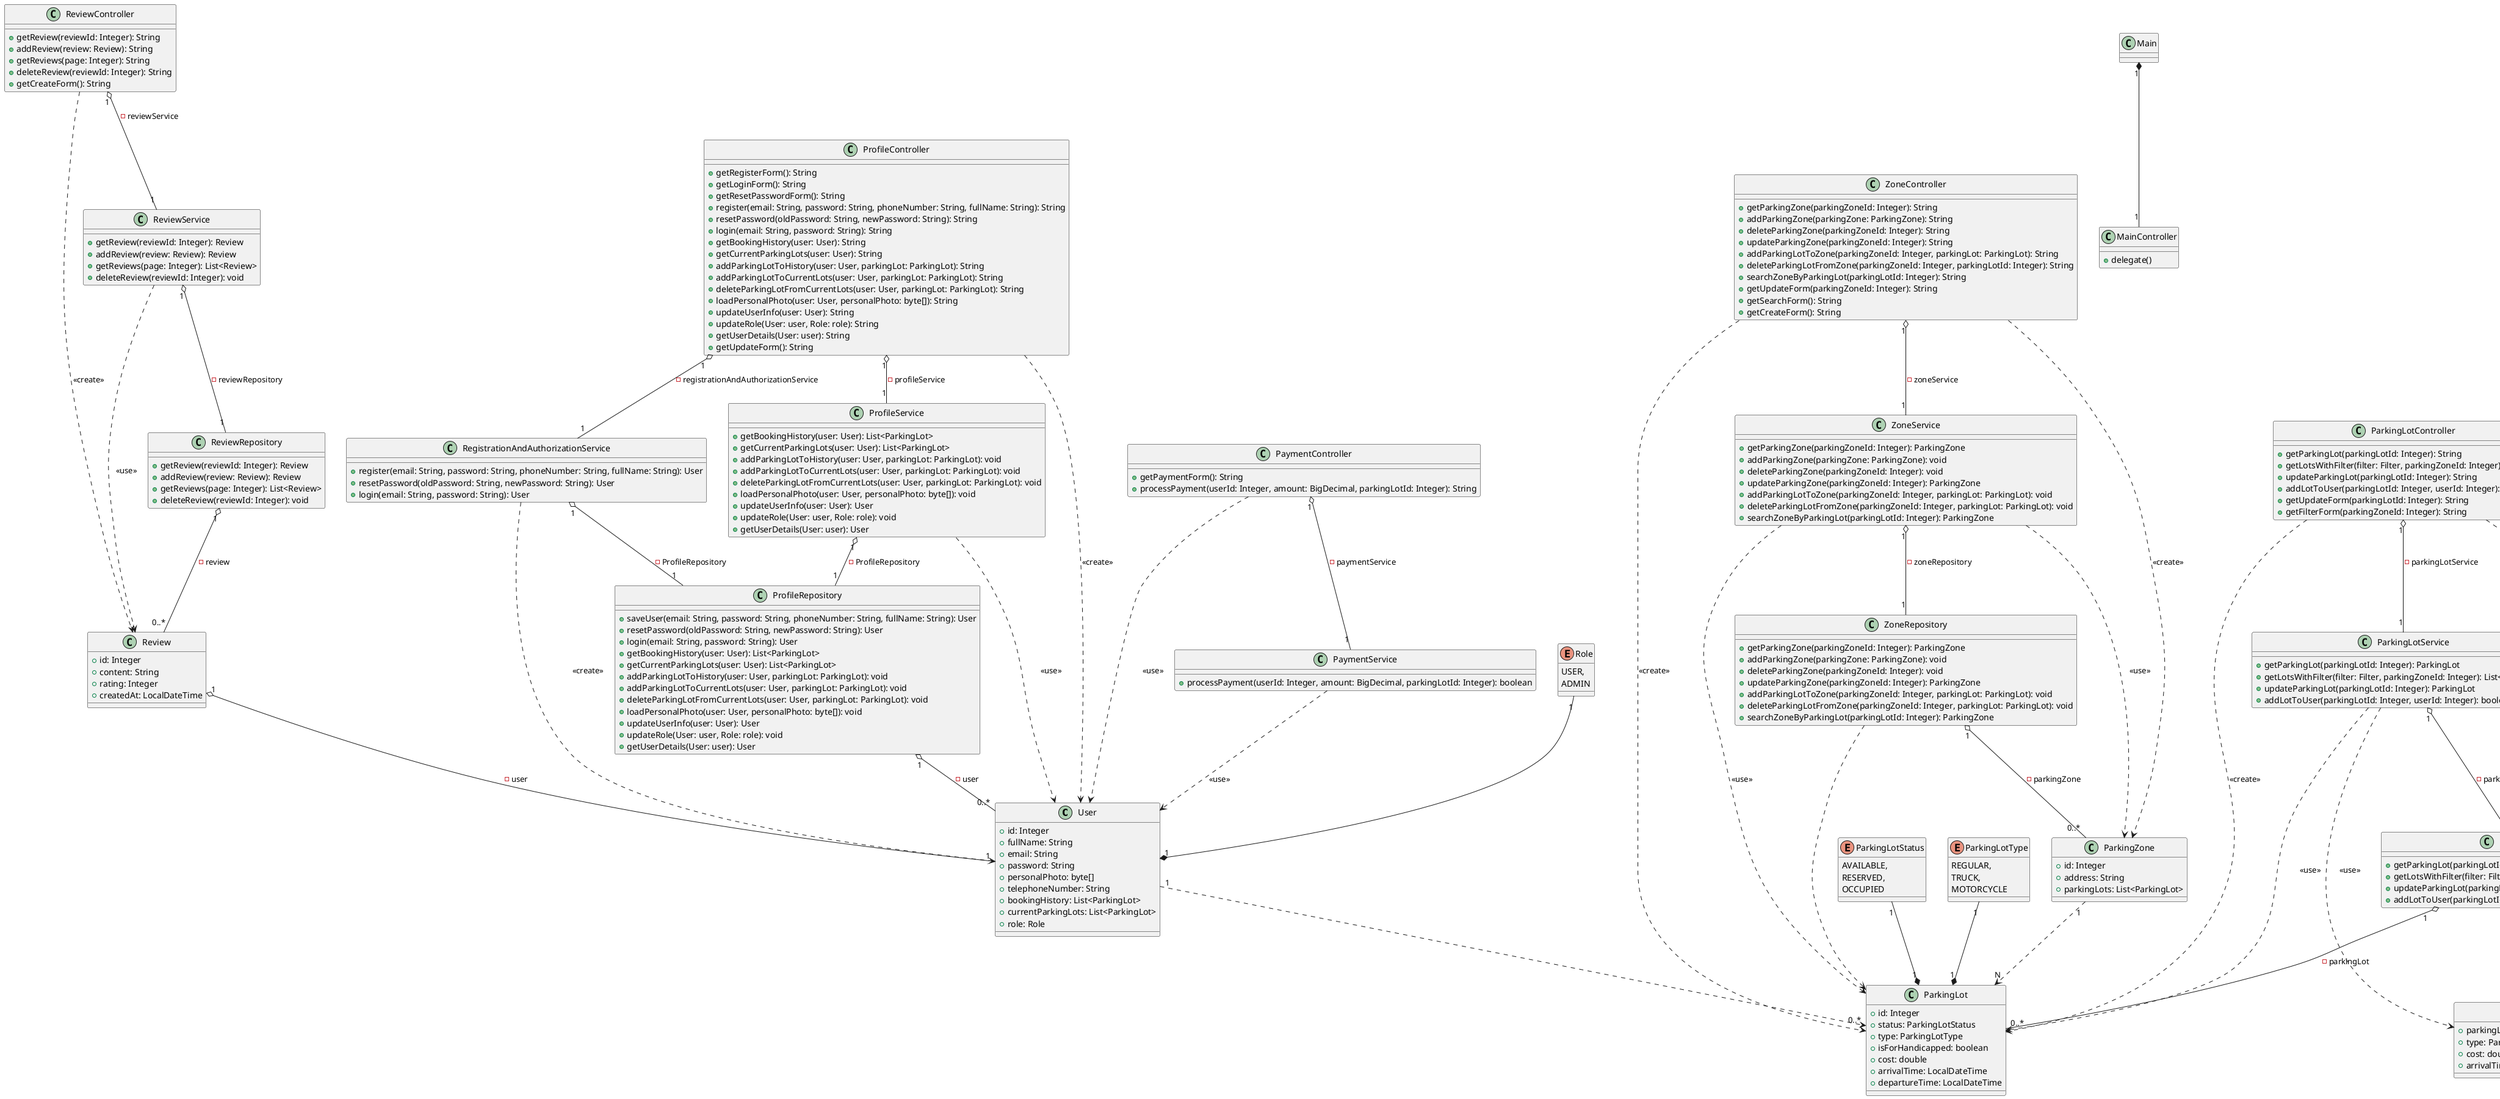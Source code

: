 @startuml

class User {
  + id: Integer
  + fullName: String
  + email: String
  + password: String
  + personalPhoto: byte[]
  + telephoneNumber: String
  + bookingHistory: List<ParkingLot>
  + currentParkingLots: List<ParkingLot>
  + role: Role
}

class ParkingZone {
  + id: Integer
  + address: String
  + parkingLots: List<ParkingLot>
}

class ParkingLot {
  + id: Integer
  + status: ParkingLotStatus
  + type: ParkingLotType
  + isForHandicapped: boolean
  + cost: double
  + arrivalTime: LocalDateTime
  + departureTime: LocalDateTime
}

class Filter {
  + parkingLotStatus: ParkingLotStatus
  + type: ParkingLotType
  + cost: double
  + arrivalTime: LocalDateTime
}

class Review {
  + id: Integer
  + content: String
  + rating: Integer
  + createdAt: LocalDateTime
}

enum ParkingLotType {
  REGULAR,
  TRUCK,
  MOTORCYCLE
}

enum ParkingLotStatus {
  AVAILABLE,
  RESERVED,
  OCCUPIED
}

enum Role {
  USER,
  ADMIN
}

class ProfileController {
  + getRegisterForm(): String
  + getLoginForm(): String
  + getResetPasswordForm(): String
  + register(email: String, password: String, phoneNumber: String, fullName: String): String
  + resetPassword(oldPassword: String, newPassword: String): String
  + login(email: String, password: String): String
  + getBookingHistory(user: User): String
  + getCurrentParkingLots(user: User): String
  + addParkingLotToHistory(user: User, parkingLot: ParkingLot): String
  + addParkingLotToCurrentLots(user: User, parkingLot: ParkingLot): String
  + deleteParkingLotFromCurrentLots(user: User, parkingLot: ParkingLot): String
  + loadPersonalPhoto(user: User, personalPhoto: byte[]): String
  + updateUserInfo(user: User): String
  + updateRole(User: user, Role: role): String
  + getUserDetails(User: user): String
  + getUpdateForm(): String
}

class RegistrationAndAuthorizationService {
  + register(email: String, password: String, phoneNumber: String, fullName: String): User
  + resetPassword(oldPassword: String, newPassword: String): User
  + login(email: String, password: String): User
}

class ProfileService {
  + getBookingHistory(user: User): List<ParkingLot>
  + getCurrentParkingLots(user: User): List<ParkingLot>
  + addParkingLotToHistory(user: User, parkingLot: ParkingLot): void
  + addParkingLotToCurrentLots(user: User, parkingLot: ParkingLot): void
  + deleteParkingLotFromCurrentLots(user: User, parkingLot: ParkingLot): void
  + loadPersonalPhoto(user: User, personalPhoto: byte[]): void
  + updateUserInfo(user: User): User
  + updateRole(User: user, Role: role): void
  + getUserDetails(User: user): User
}

class ProfileRepository{
  + saveUser(email: String, password: String, phoneNumber: String, fullName: String): User
  + resetPassword(oldPassword: String, newPassword: String): User
  + login(email: String, password: String): User
  + getBookingHistory(user: User): List<ParkingLot>
  + getCurrentParkingLots(user: User): List<ParkingLot>
  + addParkingLotToHistory(user: User, parkingLot: ParkingLot): void
  + addParkingLotToCurrentLots(user: User, parkingLot: ParkingLot): void
  + deleteParkingLotFromCurrentLots(user: User, parkingLot: ParkingLot): void
  + loadPersonalPhoto(user: User, personalPhoto: byte[]): void
  + updateUserInfo(user: User): User
  + updateRole(User: user, Role: role): void
  + getUserDetails(User: user): User
}

class ZoneController {
  + getParkingZone(parkingZoneId: Integer): String
  + addParkingZone(parkingZone: ParkingZone): String
  + deleteParkingZone(parkingZoneId: Integer): String
  + updateParkingZone(parkingZoneId: Integer): String
  + addParkingLotToZone(parkingZoneId: Integer, parkingLot: ParkingLot): String
  + deleteParkingLotFromZone(parkingZoneId: Integer, parkingLotId: Integer): String
  + searchZoneByParkingLot(parkingLotId: Integer): String
  + getUpdateForm(parkingZoneId: Integer): String
  + getSearchForm(): String
  + getCreateForm(): String
}

class ZoneService {
  + getParkingZone(parkingZoneId: Integer): ParkingZone
  + addParkingZone(parkingZone: ParkingZone): void
  + deleteParkingZone(parkingZoneId: Integer): void
  + updateParkingZone(parkingZoneId: Integer): ParkingZone
  + addParkingLotToZone(parkingZoneId: Integer, parkingLot: ParkingLot): void
  + deleteParkingLotFromZone(parkingZoneId: Integer, parkingLot: ParkingLot): void
  + searchZoneByParkingLot(parkingLotId: Integer): ParkingZone
}

class ZoneRepository {
  + getParkingZone(parkingZoneId: Integer): ParkingZone
  + addParkingZone(parkingZone: ParkingZone): void
  + deleteParkingZone(parkingZoneId: Integer): void
  + updateParkingZone(parkingZoneId: Integer): ParkingZone
  + addParkingLotToZone(parkingZoneId: Integer, parkingLot: ParkingLot): void
  + deleteParkingLotFromZone(parkingZoneId: Integer, parkingLot: ParkingLot): void
  + searchZoneByParkingLot(parkingLotId: Integer): ParkingZone
}
class ParkingLotController {
  + getParkingLot(parkingLotId: Integer): String
  + getLotsWithFilter(filter: Filter, parkingZoneId: Integer): String
  + updateParkingLot(parkingLotId: Integer): String
  + addLotToUser(parkingLotId: Integer, userId: Integer): String
  + getUpdateForm(parkingLotId: Integer): String
  + getFilterForm(parkingZoneId: Integer): String
}

class ParkingLotService {
  + getParkingLot(parkingLotId: Integer): ParkingLot
  + getLotsWithFilter(filter: Filter, parkingZoneId: Integer): List<ParkingLot>
  + updateParkingLot(parkingLotId: Integer): ParkingLot
  + addLotToUser(parkingLotId: Integer, userId: Integer): boolean
}

class ParkingLotRepository {
  + getParkingLot(parkingLotId: Integer): ParkingLot
  + getLotsWithFilter(filter: Filter, parkingZoneId: Integer): List<ParkingLot>
  + updateParkingLot(parkingLotId: Integer): ParkingLot
  + addLotToUser(parkingLotId: Integer, userId: Integer): boolean
}

class ReviewController {
  + getReview(reviewId: Integer): String
  + addReview(review: Review): String
  + getReviews(page: Integer): String
  + deleteReview(reviewId: Integer): String
  + getCreateForm(): String
}

class ReviewService {
  + getReview(reviewId: Integer): Review
  + addReview(review: Review): Review
  + getReviews(page: Integer): List<Review>
  + deleteReview(reviewId: Integer): void
}

class ReviewRepository {
  + getReview(reviewId: Integer): Review
  + addReview(review: Review): Review
  + getReviews(page: Integer): List<Review>
  + deleteReview(reviewId: Integer): void
}

class PaymentController{
  + getPaymentForm(): String
  + processPayment(userId: Integer, amount: BigDecimal, parkingLotId: Integer): String
}

class PaymentService {
  + processPayment(userId: Integer, amount: BigDecimal, parkingLotId: Integer): boolean
}

class MainController {
  + delegate()
}

class Main{

}

Main "1" *-- "1" MainController



ProfileController "1" o-- "1" ProfileService: - profileService
ProfileController "1" o-- "1" RegistrationAndAuthorizationService: - registrationAndAuthorizationService
ProfileService "1" o-- "1" ProfileRepository: - ProfileRepository
RegistrationAndAuthorizationService "1" o-- "1" ProfileRepository: - ProfileRepository

ReviewController "1" o-- "1" ReviewService: - reviewService
ReviewService "1" o-- "1" ReviewRepository: - reviewRepository


ZoneController "1" o-- "1" ZoneService: - zoneService
ZoneService "1" o-- "1" ZoneRepository: - zoneRepository

ParkingLotController "1" o-- "1" ParkingLotService: - parkingLotService
ParkingLotService "1" o-- "1" ParkingLotRepository: - parkingLotService

PaymentController "1" o-- "1" PaymentService: - paymentService

ParkingLotType "1" --* "1" ParkingLot
ParkingLotStatus "1" --* "1" ParkingLot
Role "1" --* "1" User


ParkingZone "1" ..> "N" ParkingLot
User "1" ..> "0..*" ParkingLot

ProfileController ..> User: <<create>>
ProfileRepository "1" o-- "0..*"User: - user
ProfileService ..> User: <<use>>
RegistrationAndAuthorizationService ..> User: <<create>>

ReviewController ..> Review: <<create>>
ReviewRepository "1" o-- "0..*"Review: - review
ReviewService ..> Review: <<use>>
Review "1" o-- "1" User: - user

ZoneController ..> ParkingZone: <<create>>
ZoneRepository "1" o-- "0..*"ParkingZone: - parkingZone
ZoneService ..> ParkingZone: <<use>>

ZoneController ..> ParkingLot: <<create>>
ZoneRepository ..> ParkingLot
ZoneService ..> ParkingLot: <<use>>

ParkingLotController ..> ParkingLot: <<create>>
ParkingLotRepository "1" o-- "0..*"ParkingLot: - parkingLot
ParkingLotService ..> ParkingLot: <<use>>

ParkingLotController ..> Filter: <<create>>
ParkingLotRepository ..> Filter: <<use>>
ParkingLotService ..> Filter : <<use>>

PaymentService ..> User: <<use>>
PaymentController ..> User: <<use>>
@enduml
